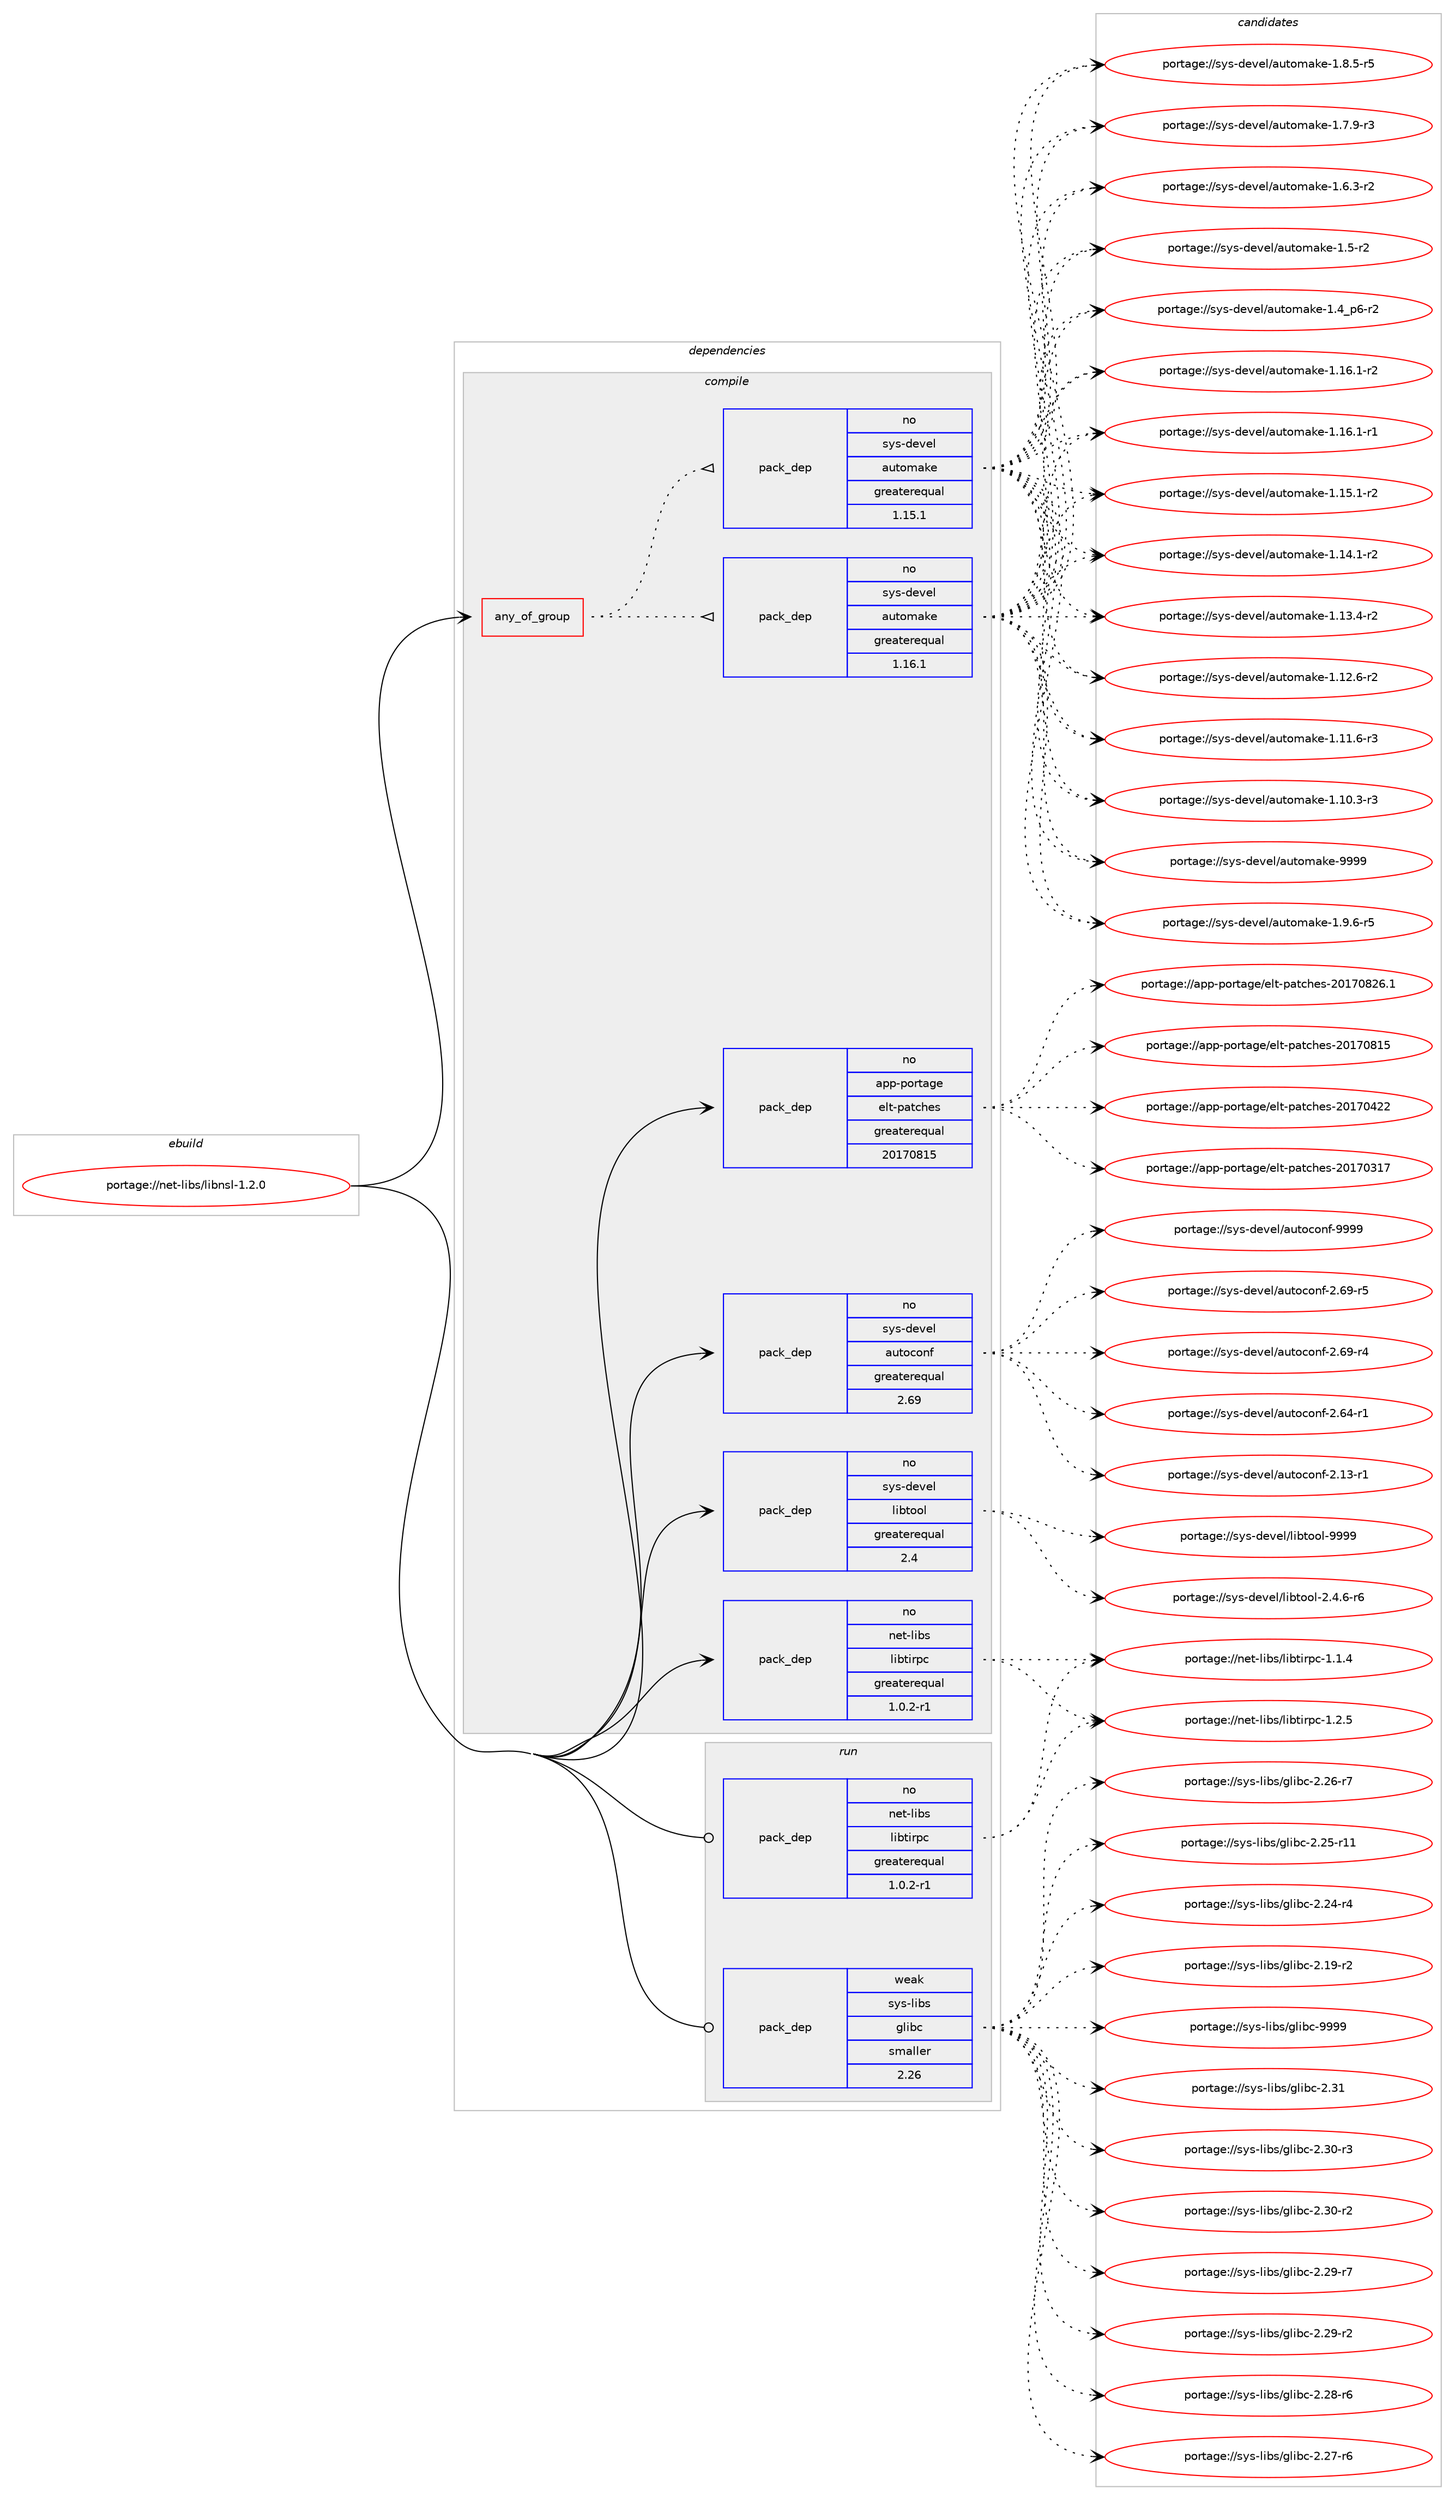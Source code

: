 digraph prolog {

# *************
# Graph options
# *************

newrank=true;
concentrate=true;
compound=true;
graph [rankdir=LR,fontname=Helvetica,fontsize=10,ranksep=1.5];#, ranksep=2.5, nodesep=0.2];
edge  [arrowhead=vee];
node  [fontname=Helvetica,fontsize=10];

# **********
# The ebuild
# **********

subgraph cluster_leftcol {
color=gray;
rank=same;
label=<<i>ebuild</i>>;
id [label="portage://net-libs/libnsl-1.2.0", color=red, width=4, href="../net-libs/libnsl-1.2.0.svg"];
}

# ****************
# The dependencies
# ****************

subgraph cluster_midcol {
color=gray;
label=<<i>dependencies</i>>;
subgraph cluster_compile {
fillcolor="#eeeeee";
style=filled;
label=<<i>compile</i>>;
subgraph any2157 {
dependency139034 [label=<<TABLE BORDER="0" CELLBORDER="1" CELLSPACING="0" CELLPADDING="4"><TR><TD CELLPADDING="10">any_of_group</TD></TR></TABLE>>, shape=none, color=red];subgraph pack106807 {
dependency139035 [label=<<TABLE BORDER="0" CELLBORDER="1" CELLSPACING="0" CELLPADDING="4" WIDTH="220"><TR><TD ROWSPAN="6" CELLPADDING="30">pack_dep</TD></TR><TR><TD WIDTH="110">no</TD></TR><TR><TD>sys-devel</TD></TR><TR><TD>automake</TD></TR><TR><TD>greaterequal</TD></TR><TR><TD>1.16.1</TD></TR></TABLE>>, shape=none, color=blue];
}
dependency139034:e -> dependency139035:w [weight=20,style="dotted",arrowhead="oinv"];
subgraph pack106808 {
dependency139036 [label=<<TABLE BORDER="0" CELLBORDER="1" CELLSPACING="0" CELLPADDING="4" WIDTH="220"><TR><TD ROWSPAN="6" CELLPADDING="30">pack_dep</TD></TR><TR><TD WIDTH="110">no</TD></TR><TR><TD>sys-devel</TD></TR><TR><TD>automake</TD></TR><TR><TD>greaterequal</TD></TR><TR><TD>1.15.1</TD></TR></TABLE>>, shape=none, color=blue];
}
dependency139034:e -> dependency139036:w [weight=20,style="dotted",arrowhead="oinv"];
}
id:e -> dependency139034:w [weight=20,style="solid",arrowhead="vee"];
subgraph pack106809 {
dependency139037 [label=<<TABLE BORDER="0" CELLBORDER="1" CELLSPACING="0" CELLPADDING="4" WIDTH="220"><TR><TD ROWSPAN="6" CELLPADDING="30">pack_dep</TD></TR><TR><TD WIDTH="110">no</TD></TR><TR><TD>app-portage</TD></TR><TR><TD>elt-patches</TD></TR><TR><TD>greaterequal</TD></TR><TR><TD>20170815</TD></TR></TABLE>>, shape=none, color=blue];
}
id:e -> dependency139037:w [weight=20,style="solid",arrowhead="vee"];
subgraph pack106810 {
dependency139038 [label=<<TABLE BORDER="0" CELLBORDER="1" CELLSPACING="0" CELLPADDING="4" WIDTH="220"><TR><TD ROWSPAN="6" CELLPADDING="30">pack_dep</TD></TR><TR><TD WIDTH="110">no</TD></TR><TR><TD>net-libs</TD></TR><TR><TD>libtirpc</TD></TR><TR><TD>greaterequal</TD></TR><TR><TD>1.0.2-r1</TD></TR></TABLE>>, shape=none, color=blue];
}
id:e -> dependency139038:w [weight=20,style="solid",arrowhead="vee"];
subgraph pack106811 {
dependency139039 [label=<<TABLE BORDER="0" CELLBORDER="1" CELLSPACING="0" CELLPADDING="4" WIDTH="220"><TR><TD ROWSPAN="6" CELLPADDING="30">pack_dep</TD></TR><TR><TD WIDTH="110">no</TD></TR><TR><TD>sys-devel</TD></TR><TR><TD>autoconf</TD></TR><TR><TD>greaterequal</TD></TR><TR><TD>2.69</TD></TR></TABLE>>, shape=none, color=blue];
}
id:e -> dependency139039:w [weight=20,style="solid",arrowhead="vee"];
subgraph pack106812 {
dependency139040 [label=<<TABLE BORDER="0" CELLBORDER="1" CELLSPACING="0" CELLPADDING="4" WIDTH="220"><TR><TD ROWSPAN="6" CELLPADDING="30">pack_dep</TD></TR><TR><TD WIDTH="110">no</TD></TR><TR><TD>sys-devel</TD></TR><TR><TD>libtool</TD></TR><TR><TD>greaterequal</TD></TR><TR><TD>2.4</TD></TR></TABLE>>, shape=none, color=blue];
}
id:e -> dependency139040:w [weight=20,style="solid",arrowhead="vee"];
}
subgraph cluster_compileandrun {
fillcolor="#eeeeee";
style=filled;
label=<<i>compile and run</i>>;
}
subgraph cluster_run {
fillcolor="#eeeeee";
style=filled;
label=<<i>run</i>>;
subgraph pack106813 {
dependency139041 [label=<<TABLE BORDER="0" CELLBORDER="1" CELLSPACING="0" CELLPADDING="4" WIDTH="220"><TR><TD ROWSPAN="6" CELLPADDING="30">pack_dep</TD></TR><TR><TD WIDTH="110">no</TD></TR><TR><TD>net-libs</TD></TR><TR><TD>libtirpc</TD></TR><TR><TD>greaterequal</TD></TR><TR><TD>1.0.2-r1</TD></TR></TABLE>>, shape=none, color=blue];
}
id:e -> dependency139041:w [weight=20,style="solid",arrowhead="odot"];
subgraph pack106814 {
dependency139042 [label=<<TABLE BORDER="0" CELLBORDER="1" CELLSPACING="0" CELLPADDING="4" WIDTH="220"><TR><TD ROWSPAN="6" CELLPADDING="30">pack_dep</TD></TR><TR><TD WIDTH="110">weak</TD></TR><TR><TD>sys-libs</TD></TR><TR><TD>glibc</TD></TR><TR><TD>smaller</TD></TR><TR><TD>2.26</TD></TR></TABLE>>, shape=none, color=blue];
}
id:e -> dependency139042:w [weight=20,style="solid",arrowhead="odot"];
}
}

# **************
# The candidates
# **************

subgraph cluster_choices {
rank=same;
color=gray;
label=<<i>candidates</i>>;

subgraph choice106807 {
color=black;
nodesep=1;
choice115121115451001011181011084797117116111109971071014557575757 [label="portage://sys-devel/automake-9999", color=red, width=4,href="../sys-devel/automake-9999.svg"];
choice115121115451001011181011084797117116111109971071014549465746544511453 [label="portage://sys-devel/automake-1.9.6-r5", color=red, width=4,href="../sys-devel/automake-1.9.6-r5.svg"];
choice115121115451001011181011084797117116111109971071014549465646534511453 [label="portage://sys-devel/automake-1.8.5-r5", color=red, width=4,href="../sys-devel/automake-1.8.5-r5.svg"];
choice115121115451001011181011084797117116111109971071014549465546574511451 [label="portage://sys-devel/automake-1.7.9-r3", color=red, width=4,href="../sys-devel/automake-1.7.9-r3.svg"];
choice115121115451001011181011084797117116111109971071014549465446514511450 [label="portage://sys-devel/automake-1.6.3-r2", color=red, width=4,href="../sys-devel/automake-1.6.3-r2.svg"];
choice11512111545100101118101108479711711611110997107101454946534511450 [label="portage://sys-devel/automake-1.5-r2", color=red, width=4,href="../sys-devel/automake-1.5-r2.svg"];
choice115121115451001011181011084797117116111109971071014549465295112544511450 [label="portage://sys-devel/automake-1.4_p6-r2", color=red, width=4,href="../sys-devel/automake-1.4_p6-r2.svg"];
choice11512111545100101118101108479711711611110997107101454946495446494511450 [label="portage://sys-devel/automake-1.16.1-r2", color=red, width=4,href="../sys-devel/automake-1.16.1-r2.svg"];
choice11512111545100101118101108479711711611110997107101454946495446494511449 [label="portage://sys-devel/automake-1.16.1-r1", color=red, width=4,href="../sys-devel/automake-1.16.1-r1.svg"];
choice11512111545100101118101108479711711611110997107101454946495346494511450 [label="portage://sys-devel/automake-1.15.1-r2", color=red, width=4,href="../sys-devel/automake-1.15.1-r2.svg"];
choice11512111545100101118101108479711711611110997107101454946495246494511450 [label="portage://sys-devel/automake-1.14.1-r2", color=red, width=4,href="../sys-devel/automake-1.14.1-r2.svg"];
choice11512111545100101118101108479711711611110997107101454946495146524511450 [label="portage://sys-devel/automake-1.13.4-r2", color=red, width=4,href="../sys-devel/automake-1.13.4-r2.svg"];
choice11512111545100101118101108479711711611110997107101454946495046544511450 [label="portage://sys-devel/automake-1.12.6-r2", color=red, width=4,href="../sys-devel/automake-1.12.6-r2.svg"];
choice11512111545100101118101108479711711611110997107101454946494946544511451 [label="portage://sys-devel/automake-1.11.6-r3", color=red, width=4,href="../sys-devel/automake-1.11.6-r3.svg"];
choice11512111545100101118101108479711711611110997107101454946494846514511451 [label="portage://sys-devel/automake-1.10.3-r3", color=red, width=4,href="../sys-devel/automake-1.10.3-r3.svg"];
dependency139035:e -> choice115121115451001011181011084797117116111109971071014557575757:w [style=dotted,weight="100"];
dependency139035:e -> choice115121115451001011181011084797117116111109971071014549465746544511453:w [style=dotted,weight="100"];
dependency139035:e -> choice115121115451001011181011084797117116111109971071014549465646534511453:w [style=dotted,weight="100"];
dependency139035:e -> choice115121115451001011181011084797117116111109971071014549465546574511451:w [style=dotted,weight="100"];
dependency139035:e -> choice115121115451001011181011084797117116111109971071014549465446514511450:w [style=dotted,weight="100"];
dependency139035:e -> choice11512111545100101118101108479711711611110997107101454946534511450:w [style=dotted,weight="100"];
dependency139035:e -> choice115121115451001011181011084797117116111109971071014549465295112544511450:w [style=dotted,weight="100"];
dependency139035:e -> choice11512111545100101118101108479711711611110997107101454946495446494511450:w [style=dotted,weight="100"];
dependency139035:e -> choice11512111545100101118101108479711711611110997107101454946495446494511449:w [style=dotted,weight="100"];
dependency139035:e -> choice11512111545100101118101108479711711611110997107101454946495346494511450:w [style=dotted,weight="100"];
dependency139035:e -> choice11512111545100101118101108479711711611110997107101454946495246494511450:w [style=dotted,weight="100"];
dependency139035:e -> choice11512111545100101118101108479711711611110997107101454946495146524511450:w [style=dotted,weight="100"];
dependency139035:e -> choice11512111545100101118101108479711711611110997107101454946495046544511450:w [style=dotted,weight="100"];
dependency139035:e -> choice11512111545100101118101108479711711611110997107101454946494946544511451:w [style=dotted,weight="100"];
dependency139035:e -> choice11512111545100101118101108479711711611110997107101454946494846514511451:w [style=dotted,weight="100"];
}
subgraph choice106808 {
color=black;
nodesep=1;
choice115121115451001011181011084797117116111109971071014557575757 [label="portage://sys-devel/automake-9999", color=red, width=4,href="../sys-devel/automake-9999.svg"];
choice115121115451001011181011084797117116111109971071014549465746544511453 [label="portage://sys-devel/automake-1.9.6-r5", color=red, width=4,href="../sys-devel/automake-1.9.6-r5.svg"];
choice115121115451001011181011084797117116111109971071014549465646534511453 [label="portage://sys-devel/automake-1.8.5-r5", color=red, width=4,href="../sys-devel/automake-1.8.5-r5.svg"];
choice115121115451001011181011084797117116111109971071014549465546574511451 [label="portage://sys-devel/automake-1.7.9-r3", color=red, width=4,href="../sys-devel/automake-1.7.9-r3.svg"];
choice115121115451001011181011084797117116111109971071014549465446514511450 [label="portage://sys-devel/automake-1.6.3-r2", color=red, width=4,href="../sys-devel/automake-1.6.3-r2.svg"];
choice11512111545100101118101108479711711611110997107101454946534511450 [label="portage://sys-devel/automake-1.5-r2", color=red, width=4,href="../sys-devel/automake-1.5-r2.svg"];
choice115121115451001011181011084797117116111109971071014549465295112544511450 [label="portage://sys-devel/automake-1.4_p6-r2", color=red, width=4,href="../sys-devel/automake-1.4_p6-r2.svg"];
choice11512111545100101118101108479711711611110997107101454946495446494511450 [label="portage://sys-devel/automake-1.16.1-r2", color=red, width=4,href="../sys-devel/automake-1.16.1-r2.svg"];
choice11512111545100101118101108479711711611110997107101454946495446494511449 [label="portage://sys-devel/automake-1.16.1-r1", color=red, width=4,href="../sys-devel/automake-1.16.1-r1.svg"];
choice11512111545100101118101108479711711611110997107101454946495346494511450 [label="portage://sys-devel/automake-1.15.1-r2", color=red, width=4,href="../sys-devel/automake-1.15.1-r2.svg"];
choice11512111545100101118101108479711711611110997107101454946495246494511450 [label="portage://sys-devel/automake-1.14.1-r2", color=red, width=4,href="../sys-devel/automake-1.14.1-r2.svg"];
choice11512111545100101118101108479711711611110997107101454946495146524511450 [label="portage://sys-devel/automake-1.13.4-r2", color=red, width=4,href="../sys-devel/automake-1.13.4-r2.svg"];
choice11512111545100101118101108479711711611110997107101454946495046544511450 [label="portage://sys-devel/automake-1.12.6-r2", color=red, width=4,href="../sys-devel/automake-1.12.6-r2.svg"];
choice11512111545100101118101108479711711611110997107101454946494946544511451 [label="portage://sys-devel/automake-1.11.6-r3", color=red, width=4,href="../sys-devel/automake-1.11.6-r3.svg"];
choice11512111545100101118101108479711711611110997107101454946494846514511451 [label="portage://sys-devel/automake-1.10.3-r3", color=red, width=4,href="../sys-devel/automake-1.10.3-r3.svg"];
dependency139036:e -> choice115121115451001011181011084797117116111109971071014557575757:w [style=dotted,weight="100"];
dependency139036:e -> choice115121115451001011181011084797117116111109971071014549465746544511453:w [style=dotted,weight="100"];
dependency139036:e -> choice115121115451001011181011084797117116111109971071014549465646534511453:w [style=dotted,weight="100"];
dependency139036:e -> choice115121115451001011181011084797117116111109971071014549465546574511451:w [style=dotted,weight="100"];
dependency139036:e -> choice115121115451001011181011084797117116111109971071014549465446514511450:w [style=dotted,weight="100"];
dependency139036:e -> choice11512111545100101118101108479711711611110997107101454946534511450:w [style=dotted,weight="100"];
dependency139036:e -> choice115121115451001011181011084797117116111109971071014549465295112544511450:w [style=dotted,weight="100"];
dependency139036:e -> choice11512111545100101118101108479711711611110997107101454946495446494511450:w [style=dotted,weight="100"];
dependency139036:e -> choice11512111545100101118101108479711711611110997107101454946495446494511449:w [style=dotted,weight="100"];
dependency139036:e -> choice11512111545100101118101108479711711611110997107101454946495346494511450:w [style=dotted,weight="100"];
dependency139036:e -> choice11512111545100101118101108479711711611110997107101454946495246494511450:w [style=dotted,weight="100"];
dependency139036:e -> choice11512111545100101118101108479711711611110997107101454946495146524511450:w [style=dotted,weight="100"];
dependency139036:e -> choice11512111545100101118101108479711711611110997107101454946495046544511450:w [style=dotted,weight="100"];
dependency139036:e -> choice11512111545100101118101108479711711611110997107101454946494946544511451:w [style=dotted,weight="100"];
dependency139036:e -> choice11512111545100101118101108479711711611110997107101454946494846514511451:w [style=dotted,weight="100"];
}
subgraph choice106809 {
color=black;
nodesep=1;
choice971121124511211111411697103101471011081164511297116991041011154550484955485650544649 [label="portage://app-portage/elt-patches-20170826.1", color=red, width=4,href="../app-portage/elt-patches-20170826.1.svg"];
choice97112112451121111141169710310147101108116451129711699104101115455048495548564953 [label="portage://app-portage/elt-patches-20170815", color=red, width=4,href="../app-portage/elt-patches-20170815.svg"];
choice97112112451121111141169710310147101108116451129711699104101115455048495548525050 [label="portage://app-portage/elt-patches-20170422", color=red, width=4,href="../app-portage/elt-patches-20170422.svg"];
choice97112112451121111141169710310147101108116451129711699104101115455048495548514955 [label="portage://app-portage/elt-patches-20170317", color=red, width=4,href="../app-portage/elt-patches-20170317.svg"];
dependency139037:e -> choice971121124511211111411697103101471011081164511297116991041011154550484955485650544649:w [style=dotted,weight="100"];
dependency139037:e -> choice97112112451121111141169710310147101108116451129711699104101115455048495548564953:w [style=dotted,weight="100"];
dependency139037:e -> choice97112112451121111141169710310147101108116451129711699104101115455048495548525050:w [style=dotted,weight="100"];
dependency139037:e -> choice97112112451121111141169710310147101108116451129711699104101115455048495548514955:w [style=dotted,weight="100"];
}
subgraph choice106810 {
color=black;
nodesep=1;
choice1101011164510810598115471081059811610511411299454946504653 [label="portage://net-libs/libtirpc-1.2.5", color=red, width=4,href="../net-libs/libtirpc-1.2.5.svg"];
choice1101011164510810598115471081059811610511411299454946494652 [label="portage://net-libs/libtirpc-1.1.4", color=red, width=4,href="../net-libs/libtirpc-1.1.4.svg"];
dependency139038:e -> choice1101011164510810598115471081059811610511411299454946504653:w [style=dotted,weight="100"];
dependency139038:e -> choice1101011164510810598115471081059811610511411299454946494652:w [style=dotted,weight="100"];
}
subgraph choice106811 {
color=black;
nodesep=1;
choice115121115451001011181011084797117116111991111101024557575757 [label="portage://sys-devel/autoconf-9999", color=red, width=4,href="../sys-devel/autoconf-9999.svg"];
choice1151211154510010111810110847971171161119911111010245504654574511453 [label="portage://sys-devel/autoconf-2.69-r5", color=red, width=4,href="../sys-devel/autoconf-2.69-r5.svg"];
choice1151211154510010111810110847971171161119911111010245504654574511452 [label="portage://sys-devel/autoconf-2.69-r4", color=red, width=4,href="../sys-devel/autoconf-2.69-r4.svg"];
choice1151211154510010111810110847971171161119911111010245504654524511449 [label="portage://sys-devel/autoconf-2.64-r1", color=red, width=4,href="../sys-devel/autoconf-2.64-r1.svg"];
choice1151211154510010111810110847971171161119911111010245504649514511449 [label="portage://sys-devel/autoconf-2.13-r1", color=red, width=4,href="../sys-devel/autoconf-2.13-r1.svg"];
dependency139039:e -> choice115121115451001011181011084797117116111991111101024557575757:w [style=dotted,weight="100"];
dependency139039:e -> choice1151211154510010111810110847971171161119911111010245504654574511453:w [style=dotted,weight="100"];
dependency139039:e -> choice1151211154510010111810110847971171161119911111010245504654574511452:w [style=dotted,weight="100"];
dependency139039:e -> choice1151211154510010111810110847971171161119911111010245504654524511449:w [style=dotted,weight="100"];
dependency139039:e -> choice1151211154510010111810110847971171161119911111010245504649514511449:w [style=dotted,weight="100"];
}
subgraph choice106812 {
color=black;
nodesep=1;
choice1151211154510010111810110847108105981161111111084557575757 [label="portage://sys-devel/libtool-9999", color=red, width=4,href="../sys-devel/libtool-9999.svg"];
choice1151211154510010111810110847108105981161111111084550465246544511454 [label="portage://sys-devel/libtool-2.4.6-r6", color=red, width=4,href="../sys-devel/libtool-2.4.6-r6.svg"];
dependency139040:e -> choice1151211154510010111810110847108105981161111111084557575757:w [style=dotted,weight="100"];
dependency139040:e -> choice1151211154510010111810110847108105981161111111084550465246544511454:w [style=dotted,weight="100"];
}
subgraph choice106813 {
color=black;
nodesep=1;
choice1101011164510810598115471081059811610511411299454946504653 [label="portage://net-libs/libtirpc-1.2.5", color=red, width=4,href="../net-libs/libtirpc-1.2.5.svg"];
choice1101011164510810598115471081059811610511411299454946494652 [label="portage://net-libs/libtirpc-1.1.4", color=red, width=4,href="../net-libs/libtirpc-1.1.4.svg"];
dependency139041:e -> choice1101011164510810598115471081059811610511411299454946504653:w [style=dotted,weight="100"];
dependency139041:e -> choice1101011164510810598115471081059811610511411299454946494652:w [style=dotted,weight="100"];
}
subgraph choice106814 {
color=black;
nodesep=1;
choice11512111545108105981154710310810598994557575757 [label="portage://sys-libs/glibc-9999", color=red, width=4,href="../sys-libs/glibc-9999.svg"];
choice11512111545108105981154710310810598994550465149 [label="portage://sys-libs/glibc-2.31", color=red, width=4,href="../sys-libs/glibc-2.31.svg"];
choice115121115451081059811547103108105989945504651484511451 [label="portage://sys-libs/glibc-2.30-r3", color=red, width=4,href="../sys-libs/glibc-2.30-r3.svg"];
choice115121115451081059811547103108105989945504651484511450 [label="portage://sys-libs/glibc-2.30-r2", color=red, width=4,href="../sys-libs/glibc-2.30-r2.svg"];
choice115121115451081059811547103108105989945504650574511455 [label="portage://sys-libs/glibc-2.29-r7", color=red, width=4,href="../sys-libs/glibc-2.29-r7.svg"];
choice115121115451081059811547103108105989945504650574511450 [label="portage://sys-libs/glibc-2.29-r2", color=red, width=4,href="../sys-libs/glibc-2.29-r2.svg"];
choice115121115451081059811547103108105989945504650564511454 [label="portage://sys-libs/glibc-2.28-r6", color=red, width=4,href="../sys-libs/glibc-2.28-r6.svg"];
choice115121115451081059811547103108105989945504650554511454 [label="portage://sys-libs/glibc-2.27-r6", color=red, width=4,href="../sys-libs/glibc-2.27-r6.svg"];
choice115121115451081059811547103108105989945504650544511455 [label="portage://sys-libs/glibc-2.26-r7", color=red, width=4,href="../sys-libs/glibc-2.26-r7.svg"];
choice11512111545108105981154710310810598994550465053451144949 [label="portage://sys-libs/glibc-2.25-r11", color=red, width=4,href="../sys-libs/glibc-2.25-r11.svg"];
choice115121115451081059811547103108105989945504650524511452 [label="portage://sys-libs/glibc-2.24-r4", color=red, width=4,href="../sys-libs/glibc-2.24-r4.svg"];
choice115121115451081059811547103108105989945504649574511450 [label="portage://sys-libs/glibc-2.19-r2", color=red, width=4,href="../sys-libs/glibc-2.19-r2.svg"];
dependency139042:e -> choice11512111545108105981154710310810598994557575757:w [style=dotted,weight="100"];
dependency139042:e -> choice11512111545108105981154710310810598994550465149:w [style=dotted,weight="100"];
dependency139042:e -> choice115121115451081059811547103108105989945504651484511451:w [style=dotted,weight="100"];
dependency139042:e -> choice115121115451081059811547103108105989945504651484511450:w [style=dotted,weight="100"];
dependency139042:e -> choice115121115451081059811547103108105989945504650574511455:w [style=dotted,weight="100"];
dependency139042:e -> choice115121115451081059811547103108105989945504650574511450:w [style=dotted,weight="100"];
dependency139042:e -> choice115121115451081059811547103108105989945504650564511454:w [style=dotted,weight="100"];
dependency139042:e -> choice115121115451081059811547103108105989945504650554511454:w [style=dotted,weight="100"];
dependency139042:e -> choice115121115451081059811547103108105989945504650544511455:w [style=dotted,weight="100"];
dependency139042:e -> choice11512111545108105981154710310810598994550465053451144949:w [style=dotted,weight="100"];
dependency139042:e -> choice115121115451081059811547103108105989945504650524511452:w [style=dotted,weight="100"];
dependency139042:e -> choice115121115451081059811547103108105989945504649574511450:w [style=dotted,weight="100"];
}
}

}
